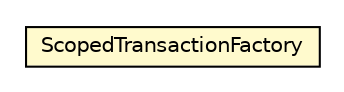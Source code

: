 #!/usr/local/bin/dot
#
# Class diagram 
# Generated by UMLGraph version 5.1 (http://www.umlgraph.org/)
#

digraph G {
	edge [fontname="Helvetica",fontsize=10,labelfontname="Helvetica",labelfontsize=10];
	node [fontname="Helvetica",fontsize=10,shape=plaintext];
	nodesep=0.25;
	ranksep=0.5;
	// org.androidtransfuse.processor.ScopedTransactionFactory
	c92442 [label=<<table title="org.androidtransfuse.processor.ScopedTransactionFactory" border="0" cellborder="1" cellspacing="0" cellpadding="2" port="p" bgcolor="lemonChiffon" href="./ScopedTransactionFactory.html">
		<tr><td><table border="0" cellspacing="0" cellpadding="1">
<tr><td align="center" balign="center"> ScopedTransactionFactory </td></tr>
		</table></td></tr>
		</table>>, fontname="Helvetica", fontcolor="black", fontsize=10.0];
}


